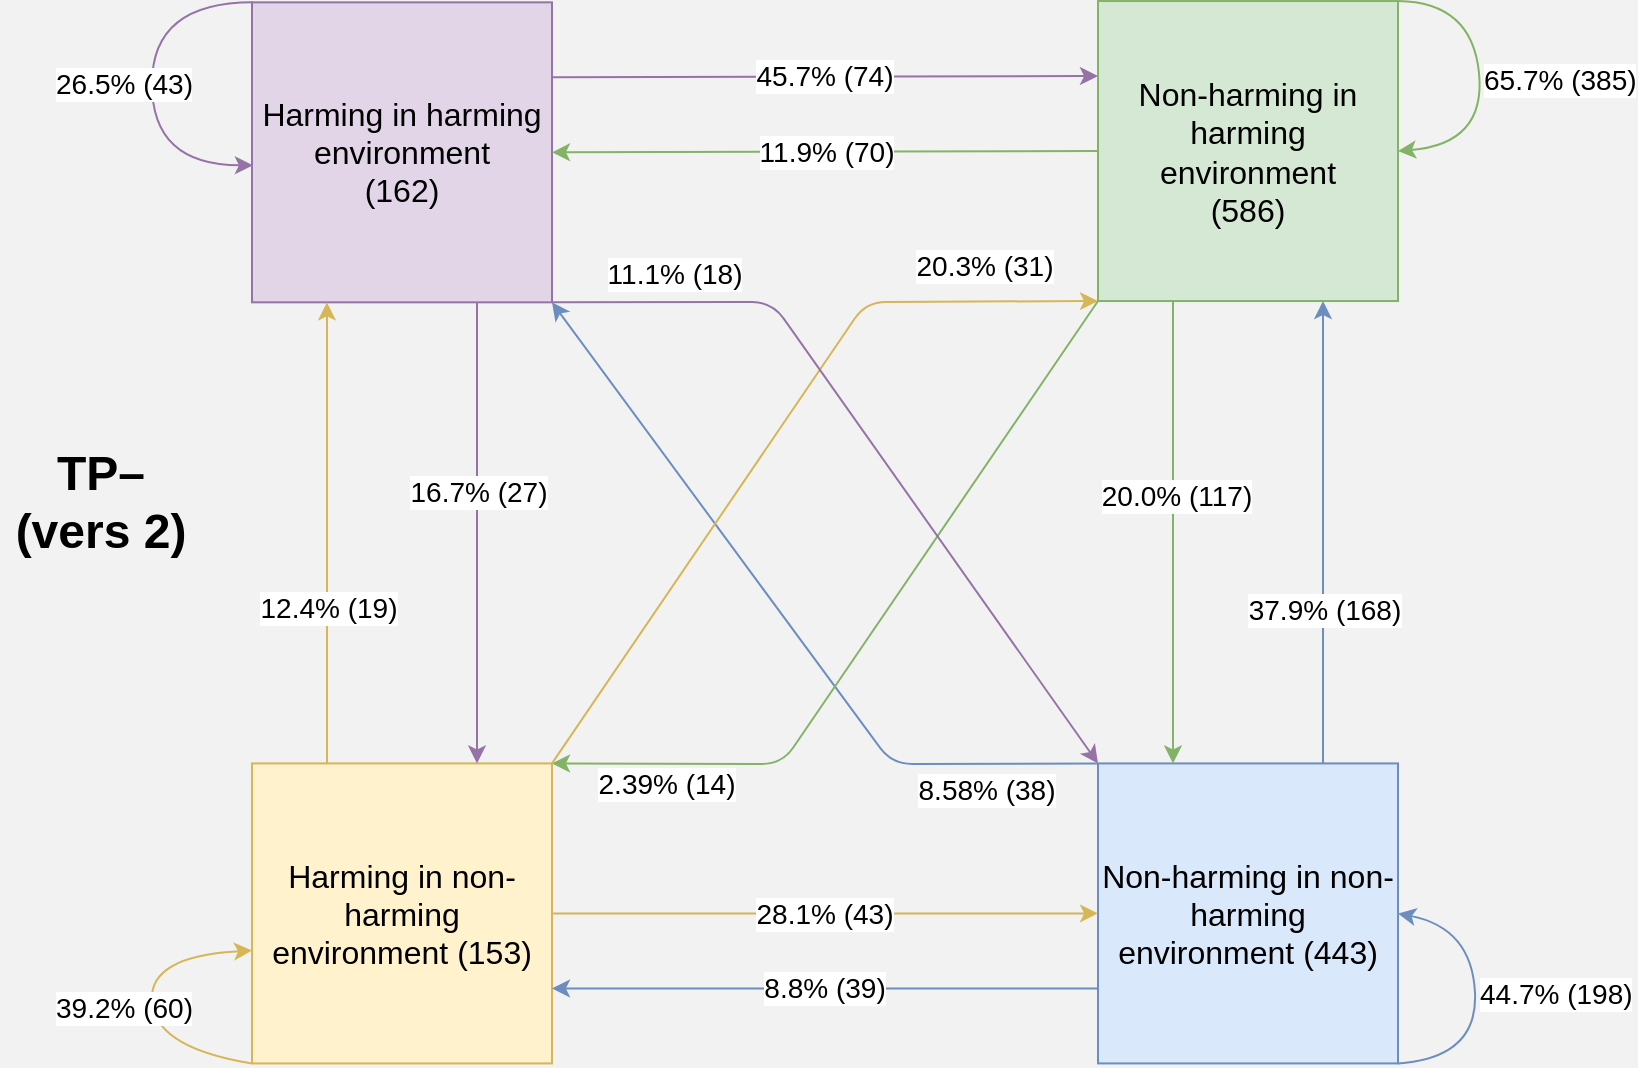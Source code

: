 <mxfile version="20.7.4" type="device"><diagram id="mnQWSfPHZrlp0dDHfilx" name="Page-1"><mxGraphModel dx="1242" dy="816" grid="0" gridSize="10" guides="1" tooltips="1" connect="1" arrows="1" fold="1" page="1" pageScale="1" pageWidth="900" pageHeight="1600" background="#F2F2F2" math="0" shadow="0"><root><mxCell id="0"/><mxCell id="1" parent="0"/><mxCell id="OVDw2p8quSQXNzQPu-ti-1" value="&lt;font style=&quot;font-size: 16px;&quot;&gt;Harming in harming environment &lt;br&gt;(162)&lt;/font&gt;" style="whiteSpace=wrap;html=1;aspect=fixed;fillColor=#e1d5e7;strokeColor=#9673a6;" parent="1" vertex="1"><mxGeometry x="170" y="120.172" width="150" height="150" as="geometry"/></mxCell><mxCell id="OVDw2p8quSQXNzQPu-ti-3" value="&lt;font style=&quot;font-size: 16px;&quot;&gt;Non-harming in harming environment&lt;br&gt;(586)&lt;/font&gt;" style="whiteSpace=wrap;html=1;aspect=fixed;fillColor=#d5e8d4;strokeColor=#82b366;" parent="1" vertex="1"><mxGeometry x="593" y="119.52" width="150" height="150" as="geometry"/></mxCell><mxCell id="OVDw2p8quSQXNzQPu-ti-4" value="&lt;font style=&quot;font-size: 16px;&quot;&gt;Non-harming in non-harming environment (443)&lt;/font&gt;" style="whiteSpace=wrap;html=1;aspect=fixed;fillColor=#dae8fc;strokeColor=#6c8ebf;" parent="1" vertex="1"><mxGeometry x="593" y="500.71" width="150" height="150" as="geometry"/></mxCell><mxCell id="OVDw2p8quSQXNzQPu-ti-5" value="&lt;font style=&quot;font-size: 16px;&quot;&gt;Harming in non-harming environment (153)&lt;/font&gt;" style="whiteSpace=wrap;html=1;aspect=fixed;fillColor=#fff2cc;strokeColor=#d6b656;" parent="1" vertex="1"><mxGeometry x="170" y="500.711" width="150" height="150" as="geometry"/></mxCell><mxCell id="OVDw2p8quSQXNzQPu-ti-6" value="&lt;span style=&quot;font-size: 14px;&quot;&gt;28.1% (43)&lt;/span&gt;" style="endArrow=classic;html=1;rounded=0;exitX=1;exitY=0.5;exitDx=0;exitDy=0;entryX=0;entryY=0.5;entryDx=0;entryDy=0;fillColor=#fff2cc;strokeColor=#d6b656;" parent="1" source="OVDw2p8quSQXNzQPu-ti-5" target="OVDw2p8quSQXNzQPu-ti-4" edge="1"><mxGeometry width="50" height="50" relative="1" as="geometry"><mxPoint x="368.425" y="609.008" as="sourcePoint"/><mxPoint x="670.0" y="609.436" as="targetPoint"/></mxGeometry></mxCell><mxCell id="OVDw2p8quSQXNzQPu-ti-8" value="&lt;font style=&quot;font-size: 14px;&quot;&gt;8.8% (39)&lt;/font&gt;" style="endArrow=classic;html=1;rounded=0;exitX=0;exitY=0.75;exitDx=0;exitDy=0;entryX=1;entryY=0.75;entryDx=0;entryDy=0;fillColor=#dae8fc;strokeColor=#6c8ebf;" parent="1" source="OVDw2p8quSQXNzQPu-ti-4" target="OVDw2p8quSQXNzQPu-ti-5" edge="1"><mxGeometry x="0.003" width="50" height="50" relative="1" as="geometry"><mxPoint x="502.609" y="527.892" as="sourcePoint"/><mxPoint x="589.565" y="425.962" as="targetPoint"/><mxPoint as="offset"/></mxGeometry></mxCell><mxCell id="OVDw2p8quSQXNzQPu-ti-11" value="&lt;span style=&quot;font-size: 14px;&quot;&gt;45.7% (74)&lt;/span&gt;" style="endArrow=classic;html=1;rounded=0;exitX=1;exitY=0.25;exitDx=0;exitDy=0;entryX=0;entryY=0.25;entryDx=0;entryDy=0;fillColor=#e1d5e7;strokeColor=#9673a6;" parent="1" source="OVDw2p8quSQXNzQPu-ti-1" target="OVDw2p8quSQXNzQPu-ti-3" edge="1"><mxGeometry x="-0.003" width="50" height="50" relative="1" as="geometry"><mxPoint x="367.435" y="200.96" as="sourcePoint"/><mxPoint x="670.0" y="200.357" as="targetPoint"/><mxPoint as="offset"/></mxGeometry></mxCell><mxCell id="OVDw2p8quSQXNzQPu-ti-13" value="&lt;font style=&quot;font-size: 14px;&quot;&gt;11.9% (70)&lt;/font&gt;" style="endArrow=classic;html=1;rounded=0;exitX=0;exitY=0.5;exitDx=0;exitDy=0;entryX=1;entryY=0.5;entryDx=0;entryDy=0;fillColor=#d5e8d4;strokeColor=#82b366;" parent="1" source="OVDw2p8quSQXNzQPu-ti-3" target="OVDw2p8quSQXNzQPu-ti-1" edge="1"><mxGeometry x="-0.003" width="50" height="50" relative="1" as="geometry"><mxPoint x="659.13" y="267.483" as="sourcePoint"/><mxPoint x="371.575" y="270.539" as="targetPoint"/><mxPoint as="offset"/></mxGeometry></mxCell><mxCell id="OVDw2p8quSQXNzQPu-ti-15" value="&lt;font style=&quot;font-size: 14px;&quot;&gt;12.4% (19)&lt;/font&gt;" style="endArrow=classic;html=1;rounded=0;exitX=0.25;exitY=0;exitDx=0;exitDy=0;entryX=0.25;entryY=1;entryDx=0;entryDy=0;fillColor=#fff2cc;strokeColor=#d6b656;" parent="1" source="OVDw2p8quSQXNzQPu-ti-5" target="OVDw2p8quSQXNzQPu-ti-1" edge="1"><mxGeometry x="-0.326" width="50" height="50" relative="1" as="geometry"><mxPoint x="502.609" y="527.892" as="sourcePoint"/><mxPoint x="241.739" y="344.418" as="targetPoint"/><mxPoint as="offset"/></mxGeometry></mxCell><mxCell id="OVDw2p8quSQXNzQPu-ti-16" value="&lt;font style=&quot;font-size: 14px;&quot;&gt;37.9% (168)&lt;/font&gt;" style="endArrow=classic;html=1;rounded=0;exitX=0.75;exitY=0;exitDx=0;exitDy=0;entryX=0.75;entryY=1;entryDx=0;entryDy=0;fillColor=#dae8fc;strokeColor=#6c8ebf;" parent="1" source="OVDw2p8quSQXNzQPu-ti-4" target="OVDw2p8quSQXNzQPu-ti-3" edge="1"><mxGeometry x="-0.336" width="50" height="50" relative="1" as="geometry"><mxPoint x="815.652" y="527.892" as="sourcePoint"/><mxPoint x="815.652" y="364.804" as="targetPoint"/><mxPoint as="offset"/></mxGeometry></mxCell><mxCell id="OVDw2p8quSQXNzQPu-ti-17" value="&lt;span style=&quot;font-size: 14px;&quot;&gt;20.0% (117)&lt;/span&gt;" style="endArrow=classic;html=1;rounded=0;exitX=0.25;exitY=1;exitDx=0;exitDy=0;entryX=0.25;entryY=0;entryDx=0;entryDy=0;fillColor=#d5e8d4;strokeColor=#82b366;" parent="1" source="OVDw2p8quSQXNzQPu-ti-3" target="OVDw2p8quSQXNzQPu-ti-4" edge="1"><mxGeometry x="-0.157" y="1" width="50" height="50" relative="1" as="geometry"><mxPoint x="743.75" y="336.97" as="sourcePoint"/><mxPoint x="743.75" y="500.711" as="targetPoint"/><mxPoint as="offset"/></mxGeometry></mxCell><mxCell id="OVDw2p8quSQXNzQPu-ti-18" value="&lt;font style=&quot;font-size: 14px;&quot;&gt;16.7% (27)&lt;/font&gt;" style="endArrow=classic;html=1;rounded=0;entryX=0.75;entryY=0;entryDx=0;entryDy=0;fillColor=#e1d5e7;strokeColor=#9673a6;exitX=0.75;exitY=1;exitDx=0;exitDy=0;" parent="1" source="OVDw2p8quSQXNzQPu-ti-1" target="OVDw2p8quSQXNzQPu-ti-5" edge="1"><mxGeometry x="-0.179" width="50" height="50" relative="1" as="geometry"><mxPoint x="295" y="339" as="sourcePoint"/><mxPoint x="295.381" y="500.711" as="targetPoint"/><mxPoint as="offset"/></mxGeometry></mxCell><mxCell id="OVDw2p8quSQXNzQPu-ti-29" value="8.58% (38)" style="endArrow=classic;html=1;fontSize=14;entryX=1;entryY=1;entryDx=0;entryDy=0;fillColor=#dae8fc;strokeColor=#6c8ebf;rounded=1;fontColor=#000000;exitX=0;exitY=0;exitDx=0;exitDy=0;" parent="1" source="OVDw2p8quSQXNzQPu-ti-4" target="OVDw2p8quSQXNzQPu-ti-1" edge="1"><mxGeometry x="-0.712" y="13" width="50" height="50" relative="1" as="geometry"><mxPoint x="542" y="491" as="sourcePoint"/><mxPoint x="589.565" y="364.804" as="targetPoint"/><Array as="points"><mxPoint x="490" y="501"/></Array><mxPoint as="offset"/></mxGeometry></mxCell><mxCell id="OVDw2p8quSQXNzQPu-ti-32" value="2.39% (14)" style="endArrow=classic;html=1;fontSize=14;exitX=0;exitY=1;exitDx=0;exitDy=0;entryX=1;entryY=0;entryDx=0;entryDy=0;fillColor=#d5e8d4;strokeColor=#82b366;rounded=1;" parent="1" source="OVDw2p8quSQXNzQPu-ti-3" target="OVDw2p8quSQXNzQPu-ti-5" edge="1"><mxGeometry x="0.712" y="10" width="50" height="50" relative="1" as="geometry"><mxPoint x="502.609" y="466.734" as="sourcePoint"/><mxPoint x="589.565" y="364.804" as="targetPoint"/><Array as="points"><mxPoint x="435" y="501"/></Array><mxPoint as="offset"/></mxGeometry></mxCell><mxCell id="OVDw2p8quSQXNzQPu-ti-35" value="&lt;font style=&quot;font-size: 14px;&quot;&gt;39.2% (60)&lt;/font&gt;" style="curved=1;endArrow=classic;html=1;rounded=0;labelPosition=right;verticalLabelPosition=middle;align=left;verticalAlign=middle;entryX=0;entryY=0.624;entryDx=0;entryDy=0;entryPerimeter=0;exitX=0;exitY=1;exitDx=0;exitDy=0;fillColor=#fff2cc;strokeColor=#d6b656;" parent="1" source="OVDw2p8quSQXNzQPu-ti-5" target="OVDw2p8quSQXNzQPu-ti-5" edge="1"><mxGeometry x="-0.0" y="50" width="50" height="50" relative="1" as="geometry"><mxPoint x="172.5" y="741.265" as="sourcePoint"/><mxPoint x="172.174" y="669.778" as="targetPoint"/><Array as="points"><mxPoint x="122" y="643"/><mxPoint x="118" y="597"/></Array><mxPoint as="offset"/></mxGeometry></mxCell><mxCell id="OVDw2p8quSQXNzQPu-ti-37" value="&lt;font style=&quot;font-size: 14px;&quot;&gt;44.7% (198)&lt;/font&gt;" style="curved=1;endArrow=classic;html=1;rounded=0;labelPosition=right;verticalLabelPosition=middle;align=left;verticalAlign=middle;entryX=1;entryY=0.5;entryDx=0;entryDy=0;fillColor=#dae8fc;strokeColor=#6c8ebf;exitX=1;exitY=1;exitDx=0;exitDy=0;" parent="1" source="OVDw2p8quSQXNzQPu-ti-4" target="OVDw2p8quSQXNzQPu-ti-4" edge="1"><mxGeometry x="0.009" width="50" height="50" relative="1" as="geometry"><mxPoint x="870" y="717" as="sourcePoint"/><mxPoint x="869.565" y="636.019" as="targetPoint"/><Array as="points"><mxPoint x="783" y="648"/><mxPoint x="780" y="583"/></Array><mxPoint as="offset"/></mxGeometry></mxCell><mxCell id="OVDw2p8quSQXNzQPu-ti-38" value="20.3% (31)" style="endArrow=classic;html=1;fontSize=14;entryX=0;entryY=1;entryDx=0;entryDy=0;rounded=1;fillColor=#fff2cc;strokeColor=#d6b656;exitX=1;exitY=0;exitDx=0;exitDy=0;" parent="1" edge="1"><mxGeometry x="0.712" y="18" width="50" height="50" relative="1" as="geometry"><mxPoint x="320" y="500.711" as="sourcePoint"/><mxPoint x="593" y="269.52" as="targetPoint"/><Array as="points"><mxPoint x="477" y="270"/></Array><mxPoint as="offset"/></mxGeometry></mxCell><mxCell id="OVDw2p8quSQXNzQPu-ti-39" value="&lt;font style=&quot;font-size: 14px;&quot;&gt;65.7% (385)&lt;/font&gt;" style="curved=1;endArrow=classic;html=1;rounded=0;exitX=1;exitY=0;exitDx=0;exitDy=0;labelPosition=right;verticalLabelPosition=middle;align=left;verticalAlign=middle;fillColor=#d5e8d4;strokeColor=#82b366;entryX=1;entryY=0.5;entryDx=0;entryDy=0;" parent="1" source="OVDw2p8quSQXNzQPu-ti-3" target="OVDw2p8quSQXNzQPu-ti-3" edge="1"><mxGeometry width="50" height="50" relative="1" as="geometry"><mxPoint x="864.348" y="120.172" as="sourcePoint"/><mxPoint x="870" y="201.716" as="targetPoint"/><Array as="points"><mxPoint x="780" y="120"/><mxPoint x="787" y="191"/></Array><mxPoint as="offset"/></mxGeometry></mxCell><mxCell id="OVDw2p8quSQXNzQPu-ti-40" value="&lt;font style=&quot;font-size: 14px;&quot;&gt;26.5% (43)&lt;/font&gt;" style="curved=1;endArrow=classic;html=1;rounded=0;exitX=0;exitY=1;exitDx=0;exitDy=0;labelPosition=right;verticalLabelPosition=middle;align=left;verticalAlign=middle;entryX=0;entryY=0.667;entryDx=0;entryDy=0;entryPerimeter=0;fillColor=#e1d5e7;strokeColor=#9673a6;" parent="1" edge="1"><mxGeometry x="-0.005" y="-50" width="50" height="50" relative="1" as="geometry"><mxPoint x="170.435" y="120.172" as="sourcePoint"/><mxPoint x="170.435" y="201.635" as="targetPoint"/><Array as="points"><mxPoint x="120" y="120.172"/><mxPoint x="120" y="201.716"/></Array><mxPoint as="offset"/></mxGeometry></mxCell><mxCell id="OVDw2p8quSQXNzQPu-ti-41" value="11.1% (18)" style="endArrow=classic;html=1;fontSize=14;entryX=0;entryY=0;entryDx=0;entryDy=0;fillColor=#e1d5e7;strokeColor=#9673a6;exitX=1;exitY=1;exitDx=0;exitDy=0;rounded=1;" parent="1" source="OVDw2p8quSQXNzQPu-ti-1" target="OVDw2p8quSQXNzQPu-ti-4" edge="1"><mxGeometry x="-0.689" y="14" width="50" height="50" relative="1" as="geometry"><mxPoint x="380.87" y="364.804" as="sourcePoint"/><mxPoint x="589.565" y="364.804" as="targetPoint"/><Array as="points"><mxPoint x="430" y="270"/></Array><mxPoint as="offset"/></mxGeometry></mxCell><mxCell id="XNhStAEpGbIHlyteLH9z-1" value="TP–&lt;br&gt;(vers 2)" style="text;strokeColor=none;fillColor=none;html=1;fontSize=24;fontStyle=1;verticalAlign=middle;align=center;" parent="1" vertex="1"><mxGeometry x="44" y="350" width="100" height="40" as="geometry"/></mxCell></root></mxGraphModel></diagram></mxfile>